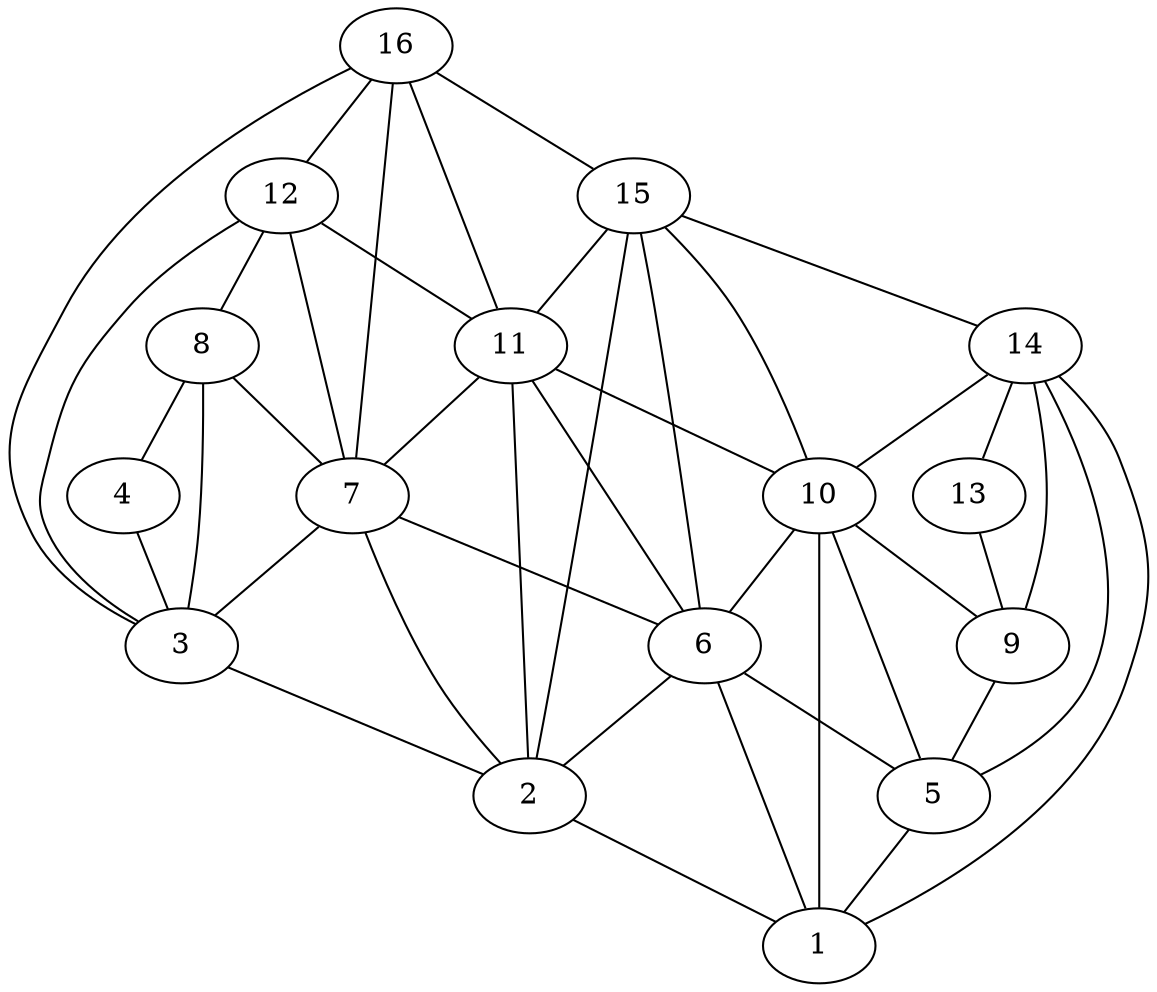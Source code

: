 /* Created by igraph 0.5.3 */
graph {
  0 [
    label=1
  ];
  1 [
    label=2
  ];
  2 [
    label=3
  ];
  3 [
    label=4
  ];
  4 [
    label=5
  ];
  5 [
    label=6
  ];
  6 [
    label=7
  ];
  7 [
    label=8
  ];
  8 [
    label=9
  ];
  9 [
    label=10
  ];
  10 [
    label=11
  ];
  11 [
    label=12
  ];
  12 [
    label=13
  ];
  13 [
    label=14
  ];
  14 [
    label=15
  ];
  15 [
    label=16
  ];

  4 -- 0;
  5 -- 1;
  6 -- 2;
  7 -- 3;
  8 -- 4;
  9 -- 5;
  10 -- 6;
  11 -- 7;
  12 -- 8;
  13 -- 9;
  14 -- 10;
  15 -- 11;
  1 -- 0;
  5 -- 0;
  9 -- 0;
  13 -- 0;
  2 -- 1;
  6 -- 1;
  10 -- 1;
  14 -- 1;
  3 -- 2;
  7 -- 2;
  11 -- 2;
  15 -- 2;
  5 -- 4;
  9 -- 4;
  13 -- 4;
  6 -- 5;
  10 -- 5;
  14 -- 5;
  7 -- 6;
  11 -- 6;
  15 -- 6;
  9 -- 8;
  13 -- 8;
  10 -- 9;
  14 -- 9;
  11 -- 10;
  15 -- 10;
  13 -- 12;
  14 -- 13;
  15 -- 14;
}
